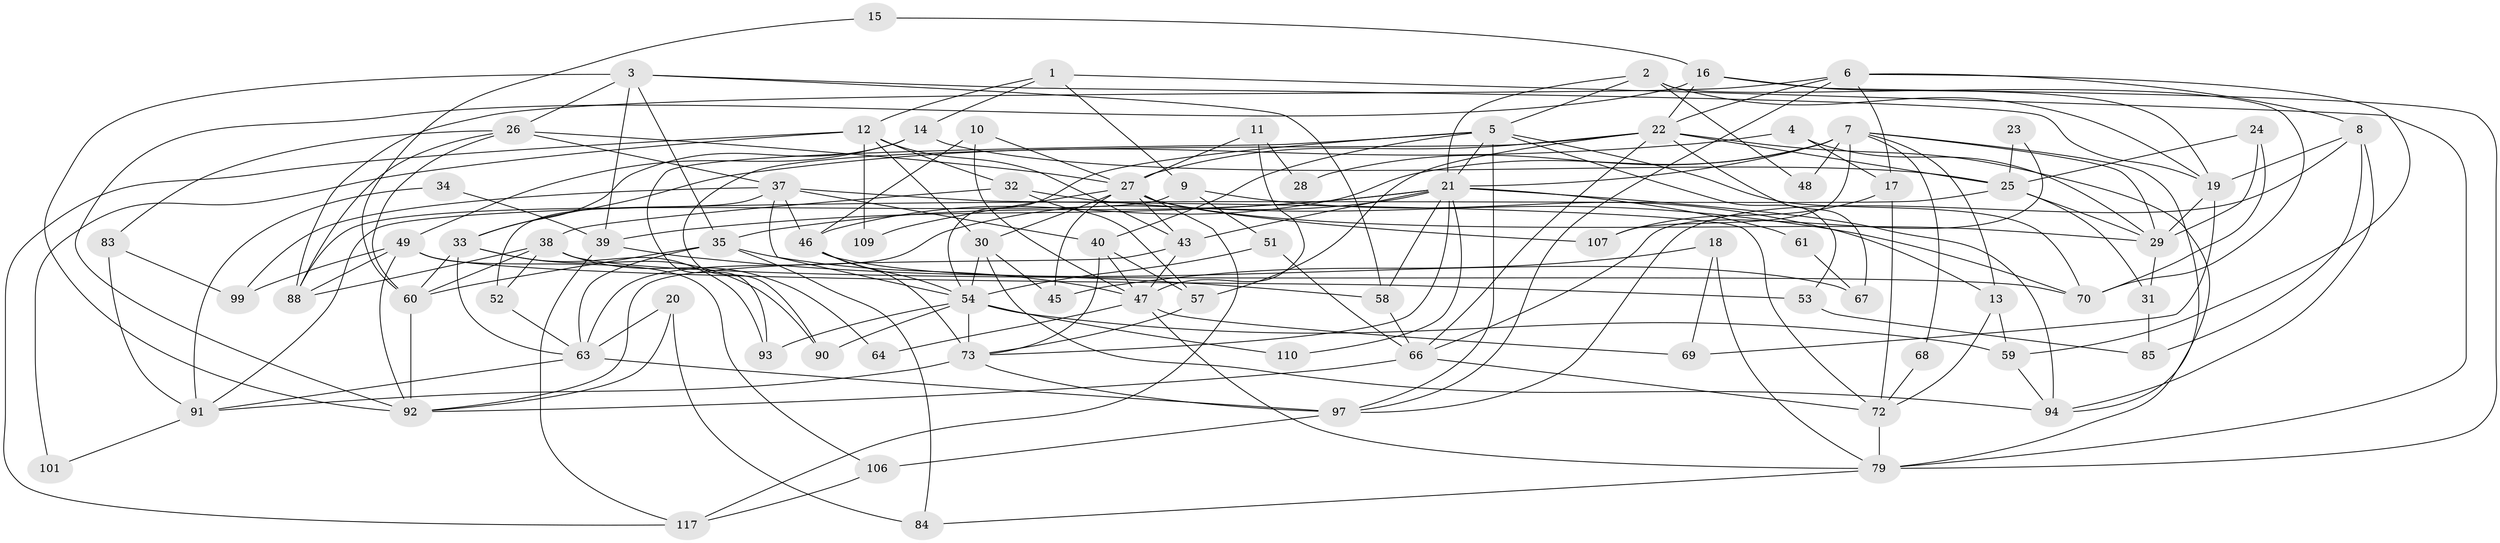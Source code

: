 // Generated by graph-tools (version 1.1) at 2025/24/03/03/25 07:24:03]
// undirected, 81 vertices, 191 edges
graph export_dot {
graph [start="1"]
  node [color=gray90,style=filled];
  1;
  2;
  3;
  4;
  5 [super="+75"];
  6;
  7 [super="+116"];
  8 [super="+42"];
  9 [super="+41"];
  10;
  11;
  12 [super="+86"];
  13;
  14 [super="+56"];
  15;
  16 [super="+74"];
  17 [super="+82"];
  18;
  19 [super="+100"];
  20;
  21 [super="+71"];
  22 [super="+115"];
  23;
  24;
  25 [super="+44"];
  26 [super="+62"];
  27 [super="+108"];
  28;
  29 [super="+76"];
  30 [super="+50"];
  31;
  32 [super="+36"];
  33 [super="+65"];
  34;
  35;
  37 [super="+87"];
  38 [super="+95"];
  39;
  40;
  43;
  45 [super="+81"];
  46 [super="+77"];
  47 [super="+55"];
  48;
  49 [super="+114"];
  51;
  52;
  53;
  54 [super="+105"];
  57 [super="+102"];
  58;
  59 [super="+80"];
  60 [super="+78"];
  61;
  63 [super="+96"];
  64;
  66;
  67;
  68;
  69;
  70;
  72 [super="+113"];
  73 [super="+104"];
  79 [super="+89"];
  83;
  84;
  85;
  88;
  90;
  91 [super="+111"];
  92 [super="+103"];
  93;
  94 [super="+112"];
  97 [super="+98"];
  99;
  101;
  106;
  107;
  109;
  110;
  117;
  1 -- 14;
  1 -- 12;
  1 -- 9;
  1 -- 79;
  2 -- 21;
  2 -- 19;
  2 -- 48;
  2 -- 70;
  2 -- 5;
  3 -- 58;
  3 -- 35;
  3 -- 19;
  3 -- 39;
  3 -- 26;
  3 -- 92;
  4 -- 17;
  4 -- 33;
  4 -- 29;
  5 -- 53;
  5 -- 70;
  5 -- 93;
  5 -- 54;
  5 -- 21;
  5 -- 40;
  5 -- 97;
  6 -- 88;
  6 -- 17;
  6 -- 59;
  6 -- 97;
  6 -- 22;
  6 -- 8;
  7 -- 107;
  7 -- 48;
  7 -- 28;
  7 -- 68;
  7 -- 13;
  7 -- 46 [weight=2];
  7 -- 21;
  7 -- 29;
  7 -- 94;
  8 -- 94;
  8 -- 85;
  8 -- 97;
  8 -- 19;
  9 -- 13;
  9 -- 88;
  9 -- 51;
  10 -- 46;
  10 -- 27;
  10 -- 47;
  11 -- 28;
  11 -- 27;
  11 -- 47;
  12 -- 43;
  12 -- 101 [weight=2];
  12 -- 109;
  12 -- 32;
  12 -- 117;
  12 -- 30;
  13 -- 59;
  13 -- 72;
  14 -- 25;
  14 -- 33;
  14 -- 49;
  15 -- 60;
  15 -- 16;
  16 -- 79;
  16 -- 19;
  16 -- 92;
  16 -- 22;
  17 -- 107;
  17 -- 72;
  18 -- 79;
  18 -- 69;
  18 -- 45;
  19 -- 69;
  19 -- 29;
  20 -- 63;
  20 -- 84;
  20 -- 92;
  21 -- 43;
  21 -- 39;
  21 -- 35;
  21 -- 61;
  21 -- 58;
  21 -- 110;
  21 -- 63;
  21 -- 73;
  21 -- 94;
  22 -- 79;
  22 -- 66;
  22 -- 90;
  22 -- 67;
  22 -- 25;
  22 -- 57;
  22 -- 27;
  23 -- 66;
  23 -- 25;
  24 -- 29;
  24 -- 70;
  24 -- 25;
  25 -- 29;
  25 -- 31;
  25 -- 91;
  26 -- 27 [weight=2];
  26 -- 83;
  26 -- 88;
  26 -- 60;
  26 -- 37;
  27 -- 43;
  27 -- 45;
  27 -- 107;
  27 -- 109;
  27 -- 117;
  27 -- 30;
  27 -- 29;
  29 -- 31;
  30 -- 54;
  30 -- 45;
  30 -- 94;
  31 -- 85;
  32 -- 70;
  32 -- 57;
  32 -- 38;
  33 -- 63;
  33 -- 60 [weight=2];
  33 -- 90;
  33 -- 93;
  34 -- 39;
  34 -- 91;
  35 -- 47;
  35 -- 84;
  35 -- 63;
  35 -- 60;
  37 -- 40;
  37 -- 54;
  37 -- 99;
  37 -- 52;
  37 -- 72;
  37 -- 46;
  38 -- 60;
  38 -- 64;
  38 -- 88;
  38 -- 70;
  38 -- 52;
  39 -- 58;
  39 -- 117;
  40 -- 73;
  40 -- 57;
  40 -- 47;
  43 -- 92;
  43 -- 47;
  46 -- 67;
  46 -- 73;
  46 -- 54;
  47 -- 64;
  47 -- 69;
  47 -- 79;
  49 -- 99;
  49 -- 92;
  49 -- 106;
  49 -- 88;
  49 -- 53;
  51 -- 66;
  51 -- 54;
  52 -- 63;
  53 -- 85;
  54 -- 73;
  54 -- 93;
  54 -- 110;
  54 -- 90;
  54 -- 59;
  57 -- 73;
  58 -- 66;
  59 -- 94;
  60 -- 92;
  61 -- 67;
  63 -- 97;
  63 -- 91;
  66 -- 92;
  66 -- 72;
  68 -- 72;
  72 -- 79;
  73 -- 91;
  73 -- 97;
  79 -- 84;
  83 -- 91;
  83 -- 99;
  91 -- 101;
  97 -- 106;
  106 -- 117;
}
